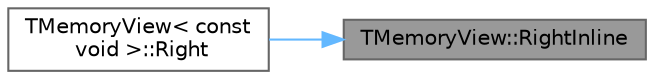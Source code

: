 digraph "TMemoryView::RightInline"
{
 // INTERACTIVE_SVG=YES
 // LATEX_PDF_SIZE
  bgcolor="transparent";
  edge [fontname=Helvetica,fontsize=10,labelfontname=Helvetica,labelfontsize=10];
  node [fontname=Helvetica,fontsize=10,shape=box,height=0.2,width=0.4];
  rankdir="RL";
  Node1 [id="Node000001",label="TMemoryView::RightInline",height=0.2,width=0.4,color="gray40", fillcolor="grey60", style="filled", fontcolor="black",tooltip="Modifies the view to be the given number of bytes from the right."];
  Node1 -> Node2 [id="edge1_Node000001_Node000002",dir="back",color="steelblue1",style="solid",tooltip=" "];
  Node2 [id="Node000002",label="TMemoryView\< const\l void \>::Right",height=0.2,width=0.4,color="grey40", fillcolor="white", style="filled",URL="$d9/dc5/classTMemoryView.html#a6d07876819c53367cc047541cbe0c586",tooltip=" "];
}
